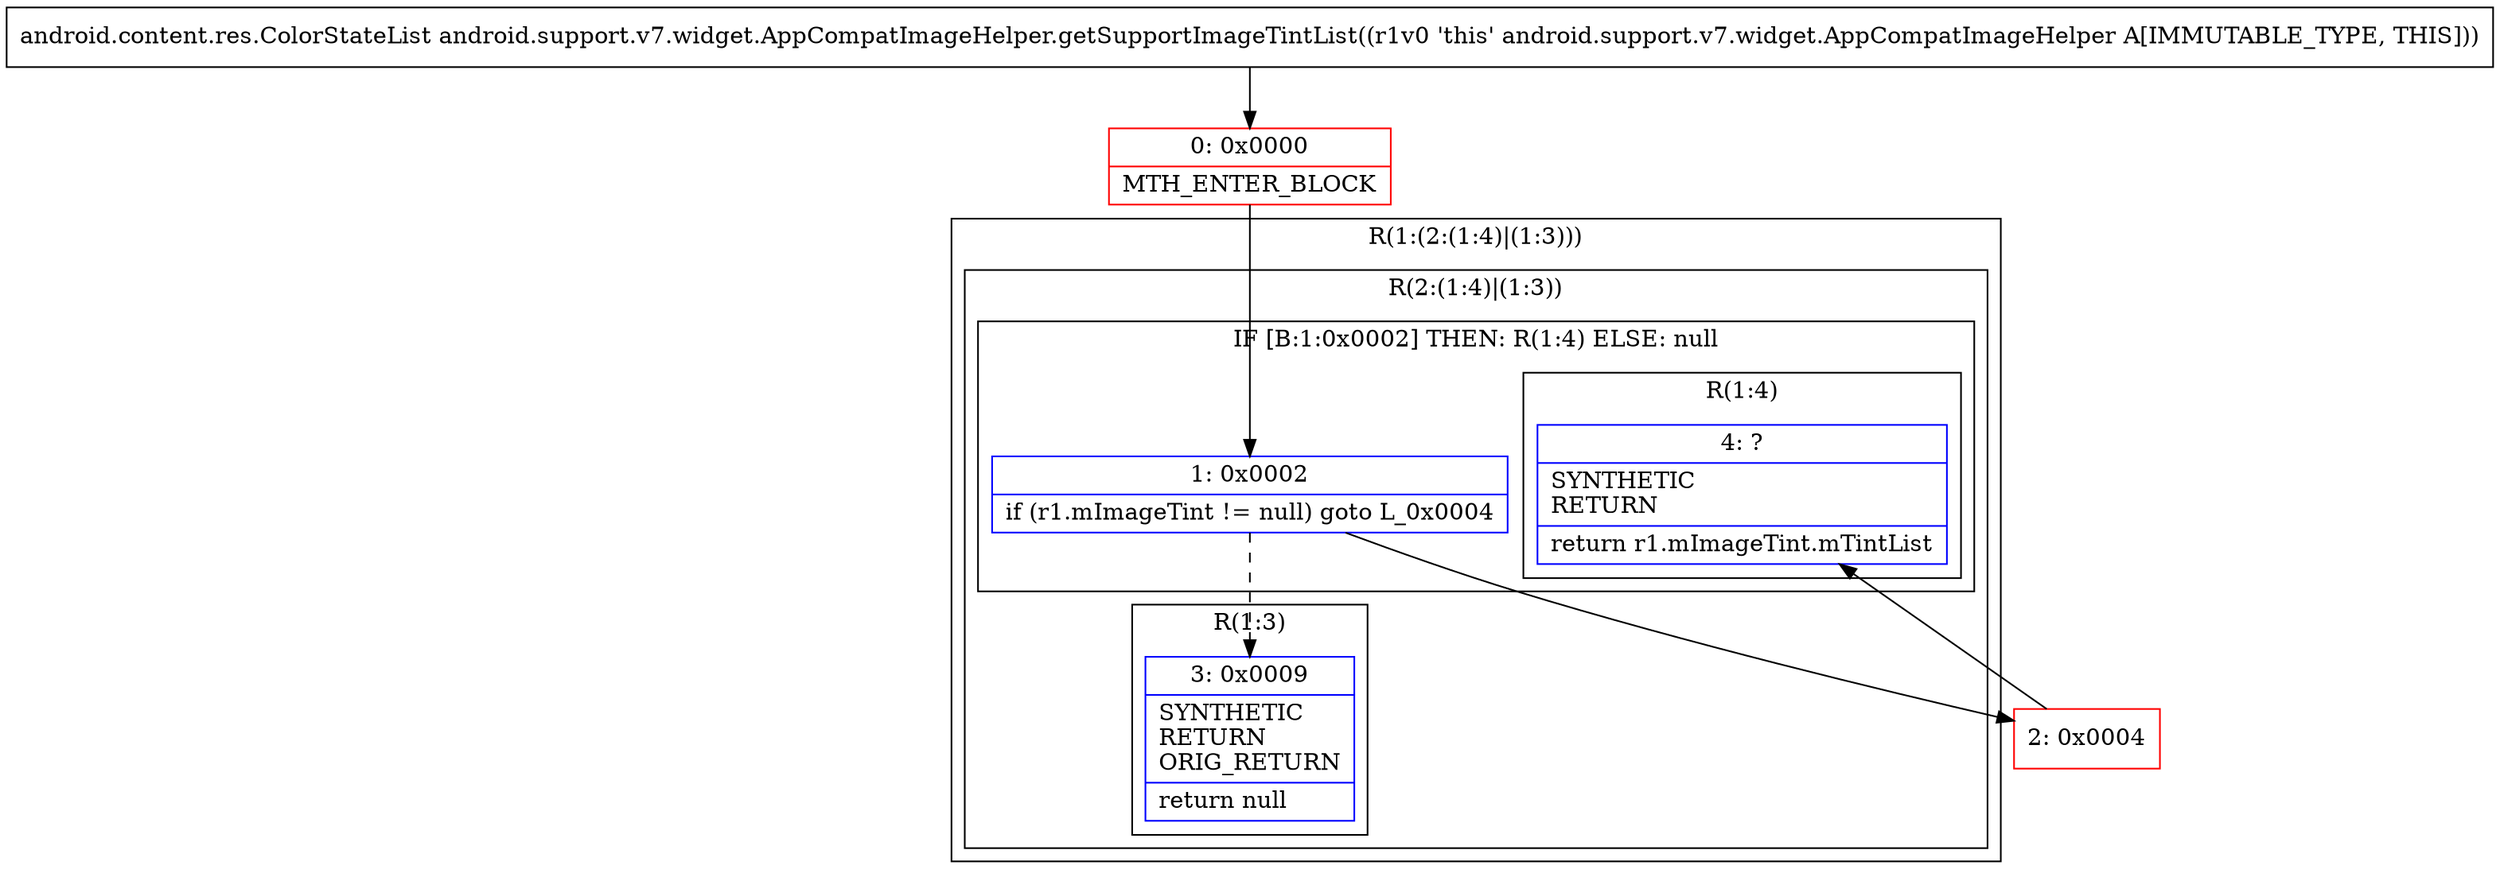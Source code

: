 digraph "CFG forandroid.support.v7.widget.AppCompatImageHelper.getSupportImageTintList()Landroid\/content\/res\/ColorStateList;" {
subgraph cluster_Region_1366499115 {
label = "R(1:(2:(1:4)|(1:3)))";
node [shape=record,color=blue];
subgraph cluster_Region_4079396 {
label = "R(2:(1:4)|(1:3))";
node [shape=record,color=blue];
subgraph cluster_IfRegion_566890300 {
label = "IF [B:1:0x0002] THEN: R(1:4) ELSE: null";
node [shape=record,color=blue];
Node_1 [shape=record,label="{1\:\ 0x0002|if (r1.mImageTint != null) goto L_0x0004\l}"];
subgraph cluster_Region_1368548356 {
label = "R(1:4)";
node [shape=record,color=blue];
Node_4 [shape=record,label="{4\:\ ?|SYNTHETIC\lRETURN\l|return r1.mImageTint.mTintList\l}"];
}
}
subgraph cluster_Region_408007514 {
label = "R(1:3)";
node [shape=record,color=blue];
Node_3 [shape=record,label="{3\:\ 0x0009|SYNTHETIC\lRETURN\lORIG_RETURN\l|return null\l}"];
}
}
}
Node_0 [shape=record,color=red,label="{0\:\ 0x0000|MTH_ENTER_BLOCK\l}"];
Node_2 [shape=record,color=red,label="{2\:\ 0x0004}"];
MethodNode[shape=record,label="{android.content.res.ColorStateList android.support.v7.widget.AppCompatImageHelper.getSupportImageTintList((r1v0 'this' android.support.v7.widget.AppCompatImageHelper A[IMMUTABLE_TYPE, THIS])) }"];
MethodNode -> Node_0;
Node_1 -> Node_2;
Node_1 -> Node_3[style=dashed];
Node_0 -> Node_1;
Node_2 -> Node_4;
}

